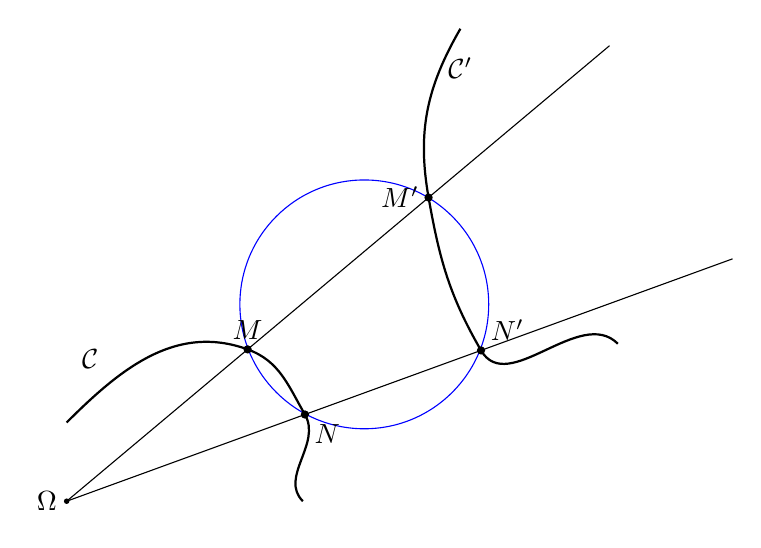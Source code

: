 
\begin{tikzpicture}[scale=1]

     \coordinate (O) at (0,0);
     \coordinate (M) at (40:3);
     \coordinate (N) at (20:3.22);
     \coordinate (MM) at (40:6);
     \coordinate (NN) at (20:5.6);     


    \draw[blue] (3.78,2.5) circle (1.58);
    %\fill[red] (3.78,2.5) circle (3pt);
    
     \draw (O)--(40:9);
     \draw (O)--(20:9);

     \draw [thick]  (0,1)  to [in=160] (M) [out=-20]  to [in=120] (N) [out=-60]  to  (3,0) ;
 %    \draw (M)-- +(160:2)--(M)-- +(-20:4);

     \draw [thick] (5,6)[out=-120]  to [in=100] (MM) [out=-80]  to [in=120] (NN) [out=-60]  to  (7,2) ;
 %    \draw (MM)-- +(100:2)--(MM)-- +(-80:4);

%    \draw[dashed] (40:4.5)-- +(130:2);
%    \draw[dashed] (40:4.5)-- +(130:-4);

       \fill (O) circle (1pt);
       \node at (O) [left] {$\Omega$};

       \fill (M) circle (1.5pt);
       \node at (M) [above] {$M$};
  %     \draw[<-,>=latex] (M)+(40:0.5) arc (40:-20:0.5) node[midway, right]{$\theta$};

      
       \fill (MM) circle (1.5pt);
       \node at (MM) [left] {$M'$};
%       \draw[<-,>=latex] (MM)+(-80:0.5) arc (-80:-140:0.5) node[midway, below]{$\theta$};
       
        \fill (N) circle (1.5pt);
        \node at (N) [below right] {$N$};
% 
        \fill (NN) circle (1.5pt);
        \node at (NN) [above right] {$N'$};

 %      \node at (2,4.5)  {$\Delta$};
   %    \node at (0.5,3)  {$T$};
    %   \node at (4,6)  {$T'$};
       \node at (0.3,1.8)  {$\mathcal{C}$};
       \node at (5,5.5)  {$\mathcal{C}'$};     

\end{tikzpicture}
